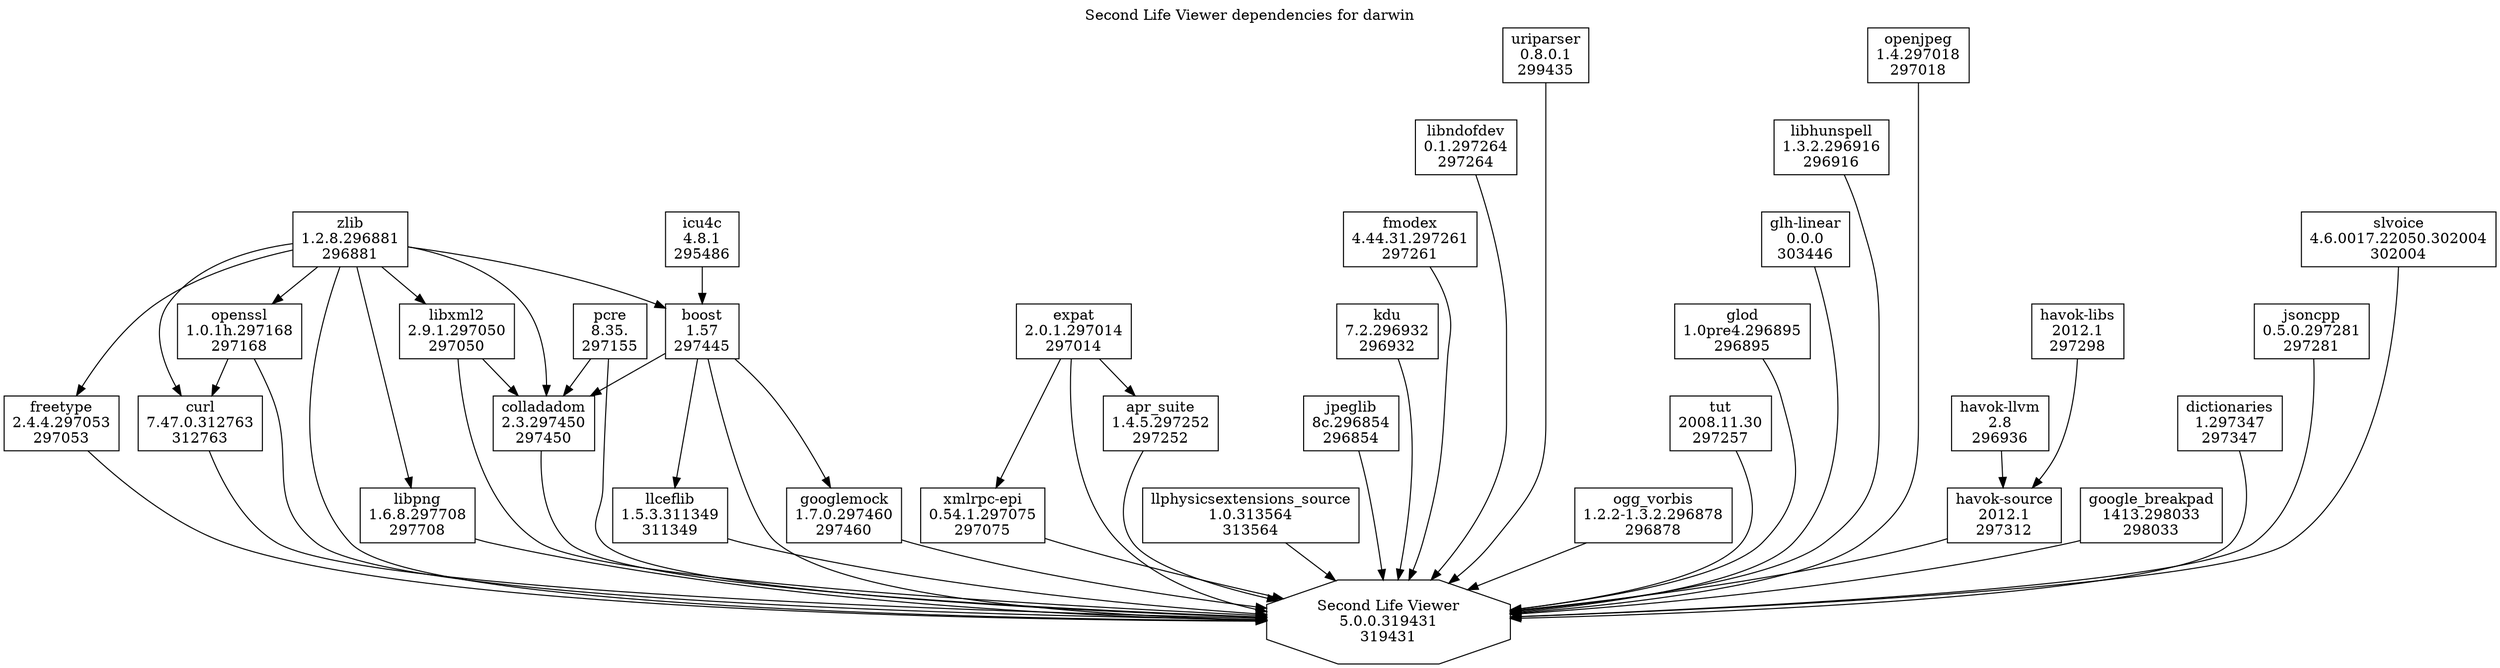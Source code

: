 digraph G {
	graph [label="Second Life Viewer dependencies for darwin",
		labeljust=center,
		labelloc=top,
		overlap=false,
		scale=2,
		smoothType=spring,
		splines=true
	];
	node [shape=box];
	"Second Life Viewer"	 [label="Second Life Viewer\n5.0.0.319431\n319431",
		root=true,
		shape=octagon];
	libxml2	 [label="libxml2\n2.9.1.297050\n297050"];
	libxml2 -> "Second Life Viewer";
	colladadom	 [label="colladadom\n2.3.297450\n297450"];
	libxml2 -> colladadom;
	zlib	 [label="zlib\n1.2.8.296881\n296881"];
	zlib -> "Second Life Viewer";
	zlib -> libxml2;
	curl	 [label="curl\n7.47.0.312763\n312763"];
	zlib -> curl;
	openssl	 [label="openssl\n1.0.1h.297168\n297168"];
	zlib -> openssl;
	boost	 [label="boost\n1.57\n297445"];
	zlib -> boost;
	libpng	 [label="libpng\n1.6.8.297708\n297708"];
	zlib -> libpng	 [minlen=1];
	zlib -> colladadom;
	freetype	 [label="freetype\n2.4.4.297053\n297053"];
	zlib -> freetype	 [minlen=2];
	expat	 [label="expat\n2.0.1.297014\n297014"];
	expat -> "Second Life Viewer";
	apr_suite	 [label="apr_suite\n1.4.5.297252\n297252"];
	expat -> apr_suite	 [minlen=1];
	"xmlrpc-epi"	 [label="xmlrpc-epi\n0.54.1.297075\n297075"];
	expat -> "xmlrpc-epi"	 [minlen=2];
	llphysicsextensions_source	 [label="llphysicsextensions_source\n1.0.313564\n313564"];
	llphysicsextensions_source -> "Second Life Viewer"	 [minlen=1];
	jpeglib	 [label="jpeglib\n8c.296854\n296854"];
	jpeglib -> "Second Life Viewer"	 [minlen=2];
	kdu	 [label="kdu\n7.2.296932\n296932"];
	kdu -> "Second Life Viewer"	 [minlen=3];
	curl -> "Second Life Viewer";
	openssl -> "Second Life Viewer";
	openssl -> curl;
	pcre	 [label="pcre\n8.35.\n297155"];
	pcre -> "Second Life Viewer";
	pcre -> colladadom;
	fmodex	 [label="fmodex\n4.44.31.297261\n297261"];
	fmodex -> "Second Life Viewer"	 [minlen=4];
	libndofdev	 [label="libndofdev\n0.1.297264\n297264"];
	libndofdev -> "Second Life Viewer"	 [minlen=5];
	googlemock	 [label="googlemock\n1.7.0.297460\n297460"];
	googlemock -> "Second Life Viewer";
	boost -> "Second Life Viewer";
	boost -> googlemock	 [minlen=1];
	boost -> colladadom;
	llceflib	 [label="llceflib\n1.5.3.311349\n311349"];
	boost -> llceflib	 [minlen=2];
	icu4c	 [label="icu4c\n4.8.1\n295486"];
	icu4c -> boost	 [minlen=1];
	libpng -> "Second Life Viewer";
	apr_suite -> "Second Life Viewer";
	colladadom -> "Second Life Viewer";
	freetype -> "Second Life Viewer";
	uriparser	 [label="uriparser\n0.8.0.1\n299435"];
	uriparser -> "Second Life Viewer"	 [minlen=6];
	ogg_vorbis	 [label="ogg_vorbis\n1.2.2-1.3.2.296878\n296878"];
	ogg_vorbis -> "Second Life Viewer"	 [minlen=1];
	tut	 [label="tut\n2008.11.30\n297257"];
	tut -> "Second Life Viewer"	 [minlen=2];
	glod	 [label="glod\n1.0pre4.296895\n296895"];
	glod -> "Second Life Viewer"	 [minlen=3];
	"glh-linear"	 [label="glh-linear\n0.0.0\n303446"];
	"glh-linear" -> "Second Life Viewer"	 [minlen=4];
	libhunspell	 [label="libhunspell\n1.3.2.296916\n296916"];
	libhunspell -> "Second Life Viewer"	 [minlen=5];
	openjpeg	 [label="openjpeg\n1.4.297018\n297018"];
	openjpeg -> "Second Life Viewer"	 [minlen=6];
	"havok-source"	 [label="havok-source\n2012.1\n297312"];
	"havok-source" -> "Second Life Viewer";
	"havok-llvm"	 [label="havok-llvm\n2.8\n296936"];
	"havok-llvm" -> "havok-source"	 [minlen=1];
	"havok-libs"	 [label="havok-libs\n2012.1\n297298"];
	"havok-libs" -> "havok-source"	 [minlen=2];
	"xmlrpc-epi" -> "Second Life Viewer";
	google_breakpad	 [label="google_breakpad\n1413.298033\n298033"];
	google_breakpad -> "Second Life Viewer"	 [minlen=1];
	dictionaries	 [label="dictionaries\n1.297347\n297347"];
	dictionaries -> "Second Life Viewer"	 [minlen=2];
	jsoncpp	 [label="jsoncpp\n0.5.0.297281\n297281"];
	jsoncpp -> "Second Life Viewer"	 [minlen=3];
	llceflib -> "Second Life Viewer";
	slvoice	 [label="slvoice\n4.6.0017.22050.302004\n302004"];
	slvoice -> "Second Life Viewer"	 [minlen=4];
}
